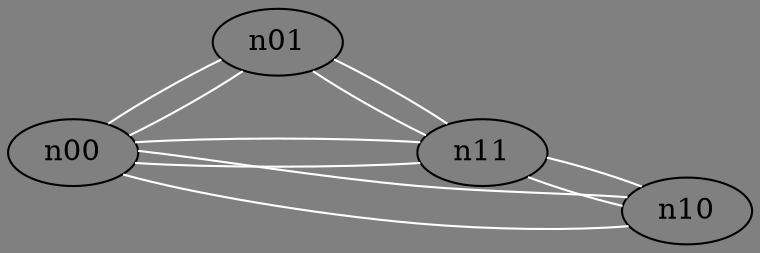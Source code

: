 
digraph G {
	graph [center=1 rankdir=LR bgcolor="#808080"]
	edge [dir=none splines=false]
	node [width=0.3 height=0.3]
	n00 [pos="0,0"]
	n01 [pos="0,1"]
	n10 [pos="1,0"]
	n11 [pos="1,1"]
	{ node [shape=circle]
	}
	{ edge [color="#ffffff"]
		n00 -> n01
		n00 -> n11
		n00 -> n10
		n10 -> n00
		n10 -> n11
		n01 -> n00
		n01 -> n11
		n11 -> n01
		n11 -> n10
		n11 -> n00
	}
}
